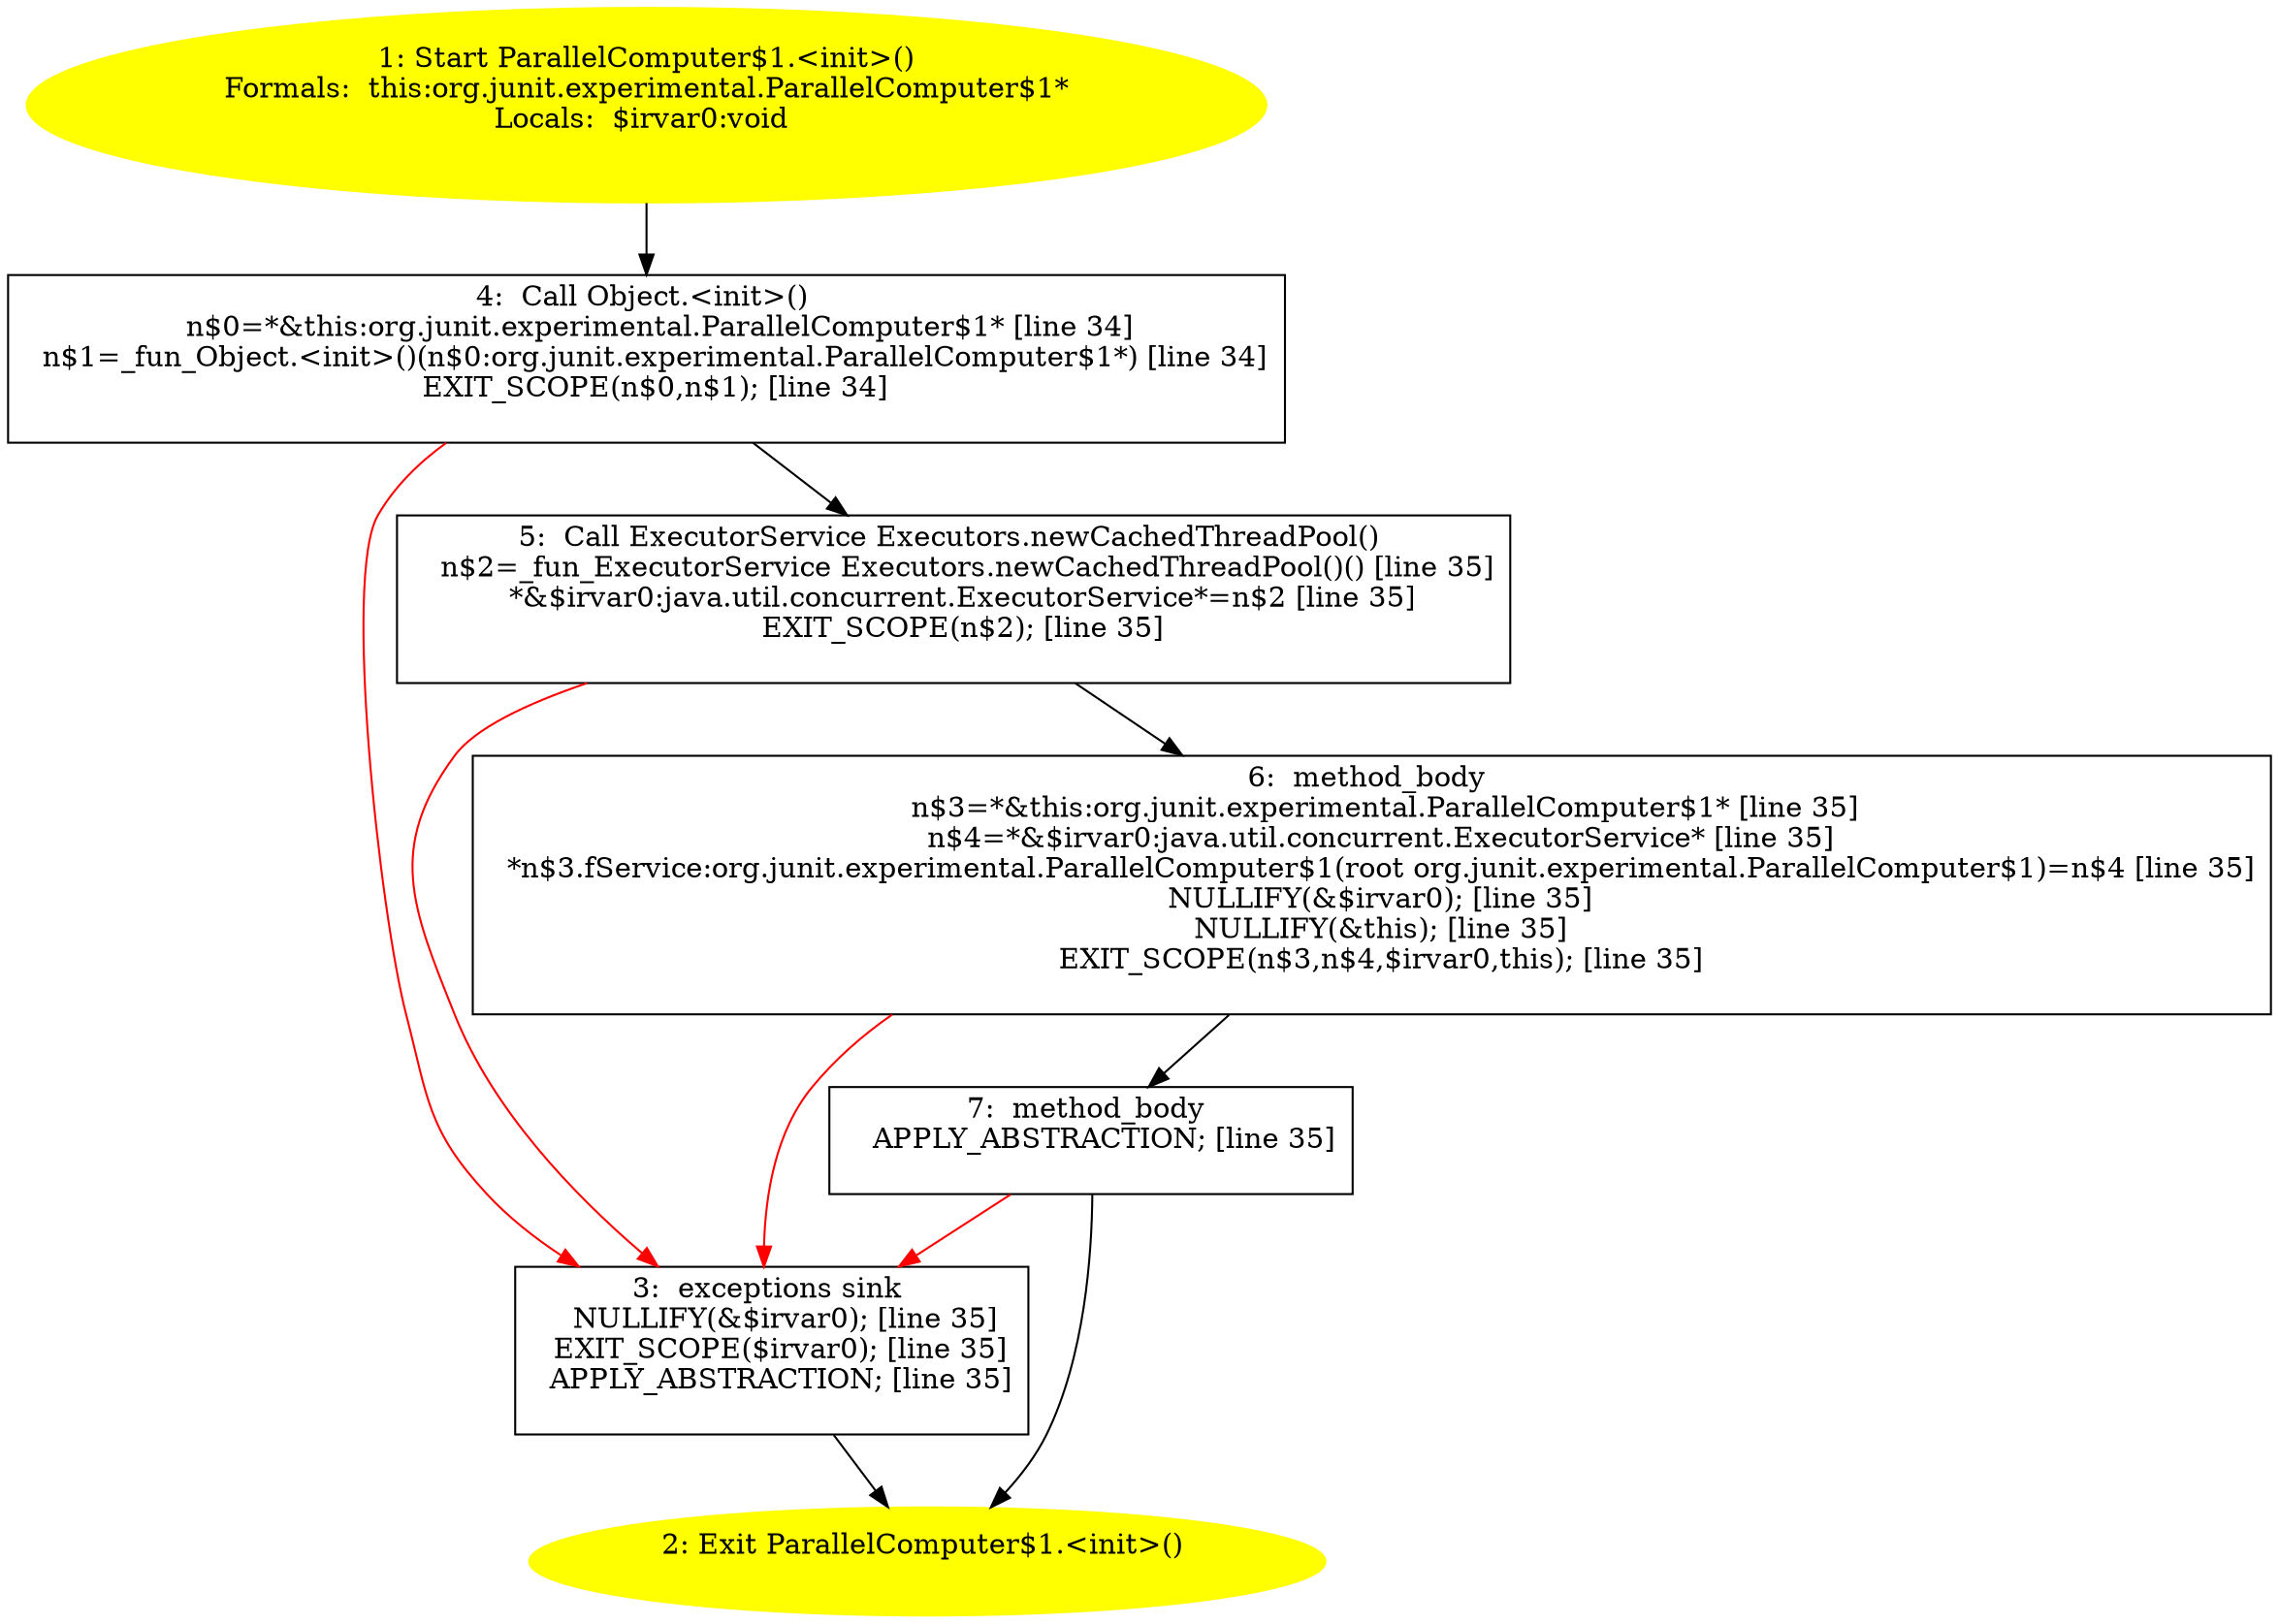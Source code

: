/* @generated */
digraph cfg {
"org.junit.experimental.ParallelComputer$1.<init>().1ffbb8d137359fdf041545c46b8a3130_1" [label="1: Start ParallelComputer$1.<init>()\nFormals:  this:org.junit.experimental.ParallelComputer$1*\nLocals:  $irvar0:void \n  " color=yellow style=filled]
	

	 "org.junit.experimental.ParallelComputer$1.<init>().1ffbb8d137359fdf041545c46b8a3130_1" -> "org.junit.experimental.ParallelComputer$1.<init>().1ffbb8d137359fdf041545c46b8a3130_4" ;
"org.junit.experimental.ParallelComputer$1.<init>().1ffbb8d137359fdf041545c46b8a3130_2" [label="2: Exit ParallelComputer$1.<init>() \n  " color=yellow style=filled]
	

"org.junit.experimental.ParallelComputer$1.<init>().1ffbb8d137359fdf041545c46b8a3130_3" [label="3:  exceptions sink \n   NULLIFY(&$irvar0); [line 35]\n  EXIT_SCOPE($irvar0); [line 35]\n  APPLY_ABSTRACTION; [line 35]\n " shape="box"]
	

	 "org.junit.experimental.ParallelComputer$1.<init>().1ffbb8d137359fdf041545c46b8a3130_3" -> "org.junit.experimental.ParallelComputer$1.<init>().1ffbb8d137359fdf041545c46b8a3130_2" ;
"org.junit.experimental.ParallelComputer$1.<init>().1ffbb8d137359fdf041545c46b8a3130_4" [label="4:  Call Object.<init>() \n   n$0=*&this:org.junit.experimental.ParallelComputer$1* [line 34]\n  n$1=_fun_Object.<init>()(n$0:org.junit.experimental.ParallelComputer$1*) [line 34]\n  EXIT_SCOPE(n$0,n$1); [line 34]\n " shape="box"]
	

	 "org.junit.experimental.ParallelComputer$1.<init>().1ffbb8d137359fdf041545c46b8a3130_4" -> "org.junit.experimental.ParallelComputer$1.<init>().1ffbb8d137359fdf041545c46b8a3130_5" ;
	 "org.junit.experimental.ParallelComputer$1.<init>().1ffbb8d137359fdf041545c46b8a3130_4" -> "org.junit.experimental.ParallelComputer$1.<init>().1ffbb8d137359fdf041545c46b8a3130_3" [color="red" ];
"org.junit.experimental.ParallelComputer$1.<init>().1ffbb8d137359fdf041545c46b8a3130_5" [label="5:  Call ExecutorService Executors.newCachedThreadPool() \n   n$2=_fun_ExecutorService Executors.newCachedThreadPool()() [line 35]\n  *&$irvar0:java.util.concurrent.ExecutorService*=n$2 [line 35]\n  EXIT_SCOPE(n$2); [line 35]\n " shape="box"]
	

	 "org.junit.experimental.ParallelComputer$1.<init>().1ffbb8d137359fdf041545c46b8a3130_5" -> "org.junit.experimental.ParallelComputer$1.<init>().1ffbb8d137359fdf041545c46b8a3130_6" ;
	 "org.junit.experimental.ParallelComputer$1.<init>().1ffbb8d137359fdf041545c46b8a3130_5" -> "org.junit.experimental.ParallelComputer$1.<init>().1ffbb8d137359fdf041545c46b8a3130_3" [color="red" ];
"org.junit.experimental.ParallelComputer$1.<init>().1ffbb8d137359fdf041545c46b8a3130_6" [label="6:  method_body \n   n$3=*&this:org.junit.experimental.ParallelComputer$1* [line 35]\n  n$4=*&$irvar0:java.util.concurrent.ExecutorService* [line 35]\n  *n$3.fService:org.junit.experimental.ParallelComputer$1(root org.junit.experimental.ParallelComputer$1)=n$4 [line 35]\n  NULLIFY(&$irvar0); [line 35]\n  NULLIFY(&this); [line 35]\n  EXIT_SCOPE(n$3,n$4,$irvar0,this); [line 35]\n " shape="box"]
	

	 "org.junit.experimental.ParallelComputer$1.<init>().1ffbb8d137359fdf041545c46b8a3130_6" -> "org.junit.experimental.ParallelComputer$1.<init>().1ffbb8d137359fdf041545c46b8a3130_7" ;
	 "org.junit.experimental.ParallelComputer$1.<init>().1ffbb8d137359fdf041545c46b8a3130_6" -> "org.junit.experimental.ParallelComputer$1.<init>().1ffbb8d137359fdf041545c46b8a3130_3" [color="red" ];
"org.junit.experimental.ParallelComputer$1.<init>().1ffbb8d137359fdf041545c46b8a3130_7" [label="7:  method_body \n   APPLY_ABSTRACTION; [line 35]\n " shape="box"]
	

	 "org.junit.experimental.ParallelComputer$1.<init>().1ffbb8d137359fdf041545c46b8a3130_7" -> "org.junit.experimental.ParallelComputer$1.<init>().1ffbb8d137359fdf041545c46b8a3130_2" ;
	 "org.junit.experimental.ParallelComputer$1.<init>().1ffbb8d137359fdf041545c46b8a3130_7" -> "org.junit.experimental.ParallelComputer$1.<init>().1ffbb8d137359fdf041545c46b8a3130_3" [color="red" ];
}
